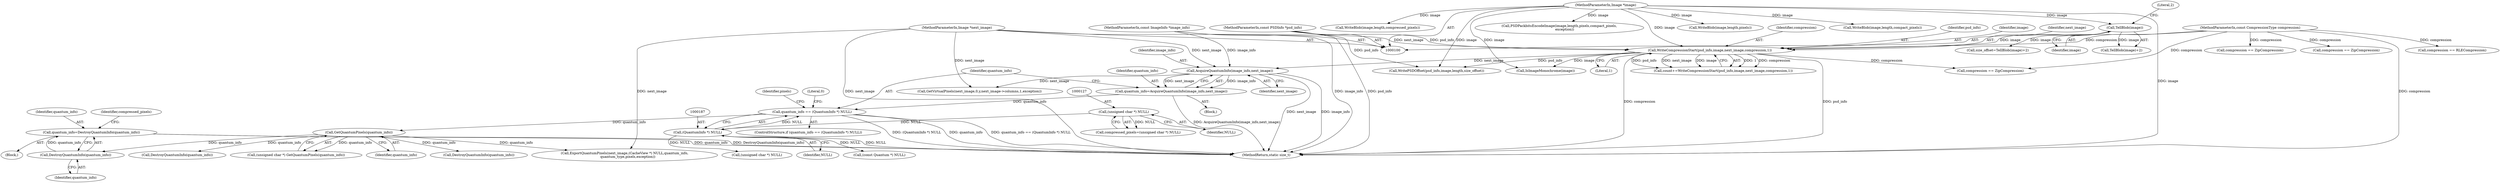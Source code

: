 digraph "0_ImageMagick_8a43abefb38c5e29138e1c9c515b313363541c06@pointer" {
"1000265" [label="(Call,quantum_info=DestroyQuantumInfo(quantum_info))"];
"1000267" [label="(Call,DestroyQuantumInfo(quantum_info))"];
"1000195" [label="(Call,GetQuantumPixels(quantum_info))"];
"1000184" [label="(Call,quantum_info == (QuantumInfo *) NULL)"];
"1000178" [label="(Call,quantum_info=AcquireQuantumInfo(image_info,next_image))"];
"1000180" [label="(Call,AcquireQuantumInfo(image_info,next_image))"];
"1000102" [label="(MethodParameterIn,const ImageInfo *image_info)"];
"1000148" [label="(Call,WriteCompressionStart(psd_info,image,next_image,compression,1))"];
"1000101" [label="(MethodParameterIn,const PSDInfo *psd_info)"];
"1000143" [label="(Call,TellBlob(image))"];
"1000103" [label="(MethodParameterIn,Image *image)"];
"1000104" [label="(MethodParameterIn,Image *next_image)"];
"1000109" [label="(MethodParameterIn,const CompressionType compression)"];
"1000186" [label="(Call,(QuantumInfo *) NULL)"];
"1000126" [label="(Call,(unsigned char *) NULL)"];
"1000145" [label="(Literal,2)"];
"1000188" [label="(Identifier,NULL)"];
"1000149" [label="(Identifier,psd_info)"];
"1000293" [label="(Call,GetVirtualPixels(next_image,0,y,next_image->columns,1,exception))"];
"1000146" [label="(Call,count+=WriteCompressionStart(psd_info,image,next_image,compression,1))"];
"1000142" [label="(Call,TellBlob(image)+2)"];
"1000440" [label="(Call,WriteBlob(image,length,compressed_pixels))"];
"1000181" [label="(Identifier,image_info)"];
"1000124" [label="(Call,compressed_pixels=(unsigned char *) NULL)"];
"1000111" [label="(Block,)"];
"1000190" [label="(Literal,0)"];
"1000220" [label="(Call,DestroyQuantumInfo(quantum_info))"];
"1000266" [label="(Identifier,quantum_info)"];
"1000140" [label="(Call,size_offset=TellBlob(image)+2)"];
"1000148" [label="(Call,WriteCompressionStart(psd_info,image,next_image,compression,1))"];
"1000343" [label="(Call,compression == RLECompression)"];
"1000474" [label="(Call,DestroyQuantumInfo(quantum_info))"];
"1000305" [label="(Call,(const Quantum *) NULL)"];
"1000144" [label="(Identifier,image)"];
"1000214" [label="(Call,(unsigned char *) NULL)"];
"1000153" [label="(Literal,1)"];
"1000150" [label="(Identifier,image)"];
"1000151" [label="(Identifier,next_image)"];
"1000478" [label="(MethodReturn,static size_t)"];
"1000179" [label="(Identifier,quantum_info)"];
"1000270" [label="(Identifier,compressed_pixels)"];
"1000126" [label="(Call,(unsigned char *) NULL)"];
"1000192" [label="(Identifier,pixels)"];
"1000349" [label="(Call,PSDPackbitsEncodeImage(image,length,pixels,compact_pixels,\n          exception))"];
"1000182" [label="(Identifier,next_image)"];
"1000196" [label="(Identifier,quantum_info)"];
"1000183" [label="(ControlStructure,if (quantum_info == (QuantumInfo *) NULL))"];
"1000267" [label="(Call,DestroyQuantumInfo(quantum_info))"];
"1000101" [label="(MethodParameterIn,const PSDInfo *psd_info)"];
"1000128" [label="(Identifier,NULL)"];
"1000264" [label="(Block,)"];
"1000184" [label="(Call,quantum_info == (QuantumInfo *) NULL)"];
"1000169" [label="(Call,IsImageMonochrome(image))"];
"1000311" [label="(Call,ExportQuantumPixels(next_image,(CacheView *) NULL,quantum_info,\n      quantum_type,pixels,exception))"];
"1000452" [label="(Call,WriteBlob(image,length,pixels))"];
"1000195" [label="(Call,GetQuantumPixels(quantum_info))"];
"1000143" [label="(Call,TellBlob(image))"];
"1000103" [label="(MethodParameterIn,Image *image)"];
"1000186" [label="(Call,(QuantumInfo *) NULL)"];
"1000109" [label="(MethodParameterIn,const CompressionType compression)"];
"1000178" [label="(Call,quantum_info=AcquireQuantumInfo(image_info,next_image))"];
"1000357" [label="(Call,WriteBlob(image,length,compact_pixels))"];
"1000457" [label="(Call,compression == ZipCompression)"];
"1000180" [label="(Call,AcquireQuantumInfo(image_info,next_image))"];
"1000185" [label="(Identifier,quantum_info)"];
"1000102" [label="(MethodParameterIn,const ImageInfo *image_info)"];
"1000104" [label="(MethodParameterIn,Image *next_image)"];
"1000152" [label="(Identifier,compression)"];
"1000265" [label="(Call,quantum_info=DestroyQuantumInfo(quantum_info))"];
"1000198" [label="(Call,compression == ZipCompression)"];
"1000370" [label="(Call,compression == ZipCompression)"];
"1000363" [label="(Call,WritePSDOffset(psd_info,image,length,size_offset))"];
"1000268" [label="(Identifier,quantum_info)"];
"1000193" [label="(Call,(unsigned char *) GetQuantumPixels(quantum_info))"];
"1000265" -> "1000264"  [label="AST: "];
"1000265" -> "1000267"  [label="CFG: "];
"1000266" -> "1000265"  [label="AST: "];
"1000267" -> "1000265"  [label="AST: "];
"1000270" -> "1000265"  [label="CFG: "];
"1000265" -> "1000478"  [label="DDG: DestroyQuantumInfo(quantum_info)"];
"1000265" -> "1000478"  [label="DDG: quantum_info"];
"1000267" -> "1000265"  [label="DDG: quantum_info"];
"1000267" -> "1000268"  [label="CFG: "];
"1000268" -> "1000267"  [label="AST: "];
"1000195" -> "1000267"  [label="DDG: quantum_info"];
"1000195" -> "1000193"  [label="AST: "];
"1000195" -> "1000196"  [label="CFG: "];
"1000196" -> "1000195"  [label="AST: "];
"1000193" -> "1000195"  [label="CFG: "];
"1000195" -> "1000193"  [label="DDG: quantum_info"];
"1000184" -> "1000195"  [label="DDG: quantum_info"];
"1000195" -> "1000220"  [label="DDG: quantum_info"];
"1000195" -> "1000311"  [label="DDG: quantum_info"];
"1000195" -> "1000474"  [label="DDG: quantum_info"];
"1000184" -> "1000183"  [label="AST: "];
"1000184" -> "1000186"  [label="CFG: "];
"1000185" -> "1000184"  [label="AST: "];
"1000186" -> "1000184"  [label="AST: "];
"1000190" -> "1000184"  [label="CFG: "];
"1000192" -> "1000184"  [label="CFG: "];
"1000184" -> "1000478"  [label="DDG: (QuantumInfo *) NULL"];
"1000184" -> "1000478"  [label="DDG: quantum_info"];
"1000184" -> "1000478"  [label="DDG: quantum_info == (QuantumInfo *) NULL"];
"1000178" -> "1000184"  [label="DDG: quantum_info"];
"1000186" -> "1000184"  [label="DDG: NULL"];
"1000178" -> "1000111"  [label="AST: "];
"1000178" -> "1000180"  [label="CFG: "];
"1000179" -> "1000178"  [label="AST: "];
"1000180" -> "1000178"  [label="AST: "];
"1000185" -> "1000178"  [label="CFG: "];
"1000178" -> "1000478"  [label="DDG: AcquireQuantumInfo(image_info,next_image)"];
"1000180" -> "1000178"  [label="DDG: image_info"];
"1000180" -> "1000178"  [label="DDG: next_image"];
"1000180" -> "1000182"  [label="CFG: "];
"1000181" -> "1000180"  [label="AST: "];
"1000182" -> "1000180"  [label="AST: "];
"1000180" -> "1000478"  [label="DDG: next_image"];
"1000180" -> "1000478"  [label="DDG: image_info"];
"1000102" -> "1000180"  [label="DDG: image_info"];
"1000148" -> "1000180"  [label="DDG: next_image"];
"1000104" -> "1000180"  [label="DDG: next_image"];
"1000180" -> "1000293"  [label="DDG: next_image"];
"1000102" -> "1000100"  [label="AST: "];
"1000102" -> "1000478"  [label="DDG: image_info"];
"1000148" -> "1000146"  [label="AST: "];
"1000148" -> "1000153"  [label="CFG: "];
"1000149" -> "1000148"  [label="AST: "];
"1000150" -> "1000148"  [label="AST: "];
"1000151" -> "1000148"  [label="AST: "];
"1000152" -> "1000148"  [label="AST: "];
"1000153" -> "1000148"  [label="AST: "];
"1000146" -> "1000148"  [label="CFG: "];
"1000148" -> "1000478"  [label="DDG: compression"];
"1000148" -> "1000478"  [label="DDG: psd_info"];
"1000148" -> "1000146"  [label="DDG: 1"];
"1000148" -> "1000146"  [label="DDG: compression"];
"1000148" -> "1000146"  [label="DDG: psd_info"];
"1000148" -> "1000146"  [label="DDG: next_image"];
"1000148" -> "1000146"  [label="DDG: image"];
"1000101" -> "1000148"  [label="DDG: psd_info"];
"1000143" -> "1000148"  [label="DDG: image"];
"1000103" -> "1000148"  [label="DDG: image"];
"1000104" -> "1000148"  [label="DDG: next_image"];
"1000109" -> "1000148"  [label="DDG: compression"];
"1000148" -> "1000169"  [label="DDG: image"];
"1000148" -> "1000198"  [label="DDG: compression"];
"1000148" -> "1000363"  [label="DDG: psd_info"];
"1000101" -> "1000100"  [label="AST: "];
"1000101" -> "1000478"  [label="DDG: psd_info"];
"1000101" -> "1000363"  [label="DDG: psd_info"];
"1000143" -> "1000142"  [label="AST: "];
"1000143" -> "1000144"  [label="CFG: "];
"1000144" -> "1000143"  [label="AST: "];
"1000145" -> "1000143"  [label="CFG: "];
"1000143" -> "1000140"  [label="DDG: image"];
"1000143" -> "1000142"  [label="DDG: image"];
"1000103" -> "1000143"  [label="DDG: image"];
"1000103" -> "1000100"  [label="AST: "];
"1000103" -> "1000478"  [label="DDG: image"];
"1000103" -> "1000169"  [label="DDG: image"];
"1000103" -> "1000349"  [label="DDG: image"];
"1000103" -> "1000357"  [label="DDG: image"];
"1000103" -> "1000363"  [label="DDG: image"];
"1000103" -> "1000440"  [label="DDG: image"];
"1000103" -> "1000452"  [label="DDG: image"];
"1000104" -> "1000100"  [label="AST: "];
"1000104" -> "1000478"  [label="DDG: next_image"];
"1000104" -> "1000293"  [label="DDG: next_image"];
"1000104" -> "1000311"  [label="DDG: next_image"];
"1000109" -> "1000100"  [label="AST: "];
"1000109" -> "1000478"  [label="DDG: compression"];
"1000109" -> "1000198"  [label="DDG: compression"];
"1000109" -> "1000343"  [label="DDG: compression"];
"1000109" -> "1000370"  [label="DDG: compression"];
"1000109" -> "1000457"  [label="DDG: compression"];
"1000186" -> "1000188"  [label="CFG: "];
"1000187" -> "1000186"  [label="AST: "];
"1000188" -> "1000186"  [label="AST: "];
"1000186" -> "1000478"  [label="DDG: NULL"];
"1000126" -> "1000186"  [label="DDG: NULL"];
"1000186" -> "1000214"  [label="DDG: NULL"];
"1000186" -> "1000305"  [label="DDG: NULL"];
"1000126" -> "1000124"  [label="AST: "];
"1000126" -> "1000128"  [label="CFG: "];
"1000127" -> "1000126"  [label="AST: "];
"1000128" -> "1000126"  [label="AST: "];
"1000124" -> "1000126"  [label="CFG: "];
"1000126" -> "1000124"  [label="DDG: NULL"];
}
